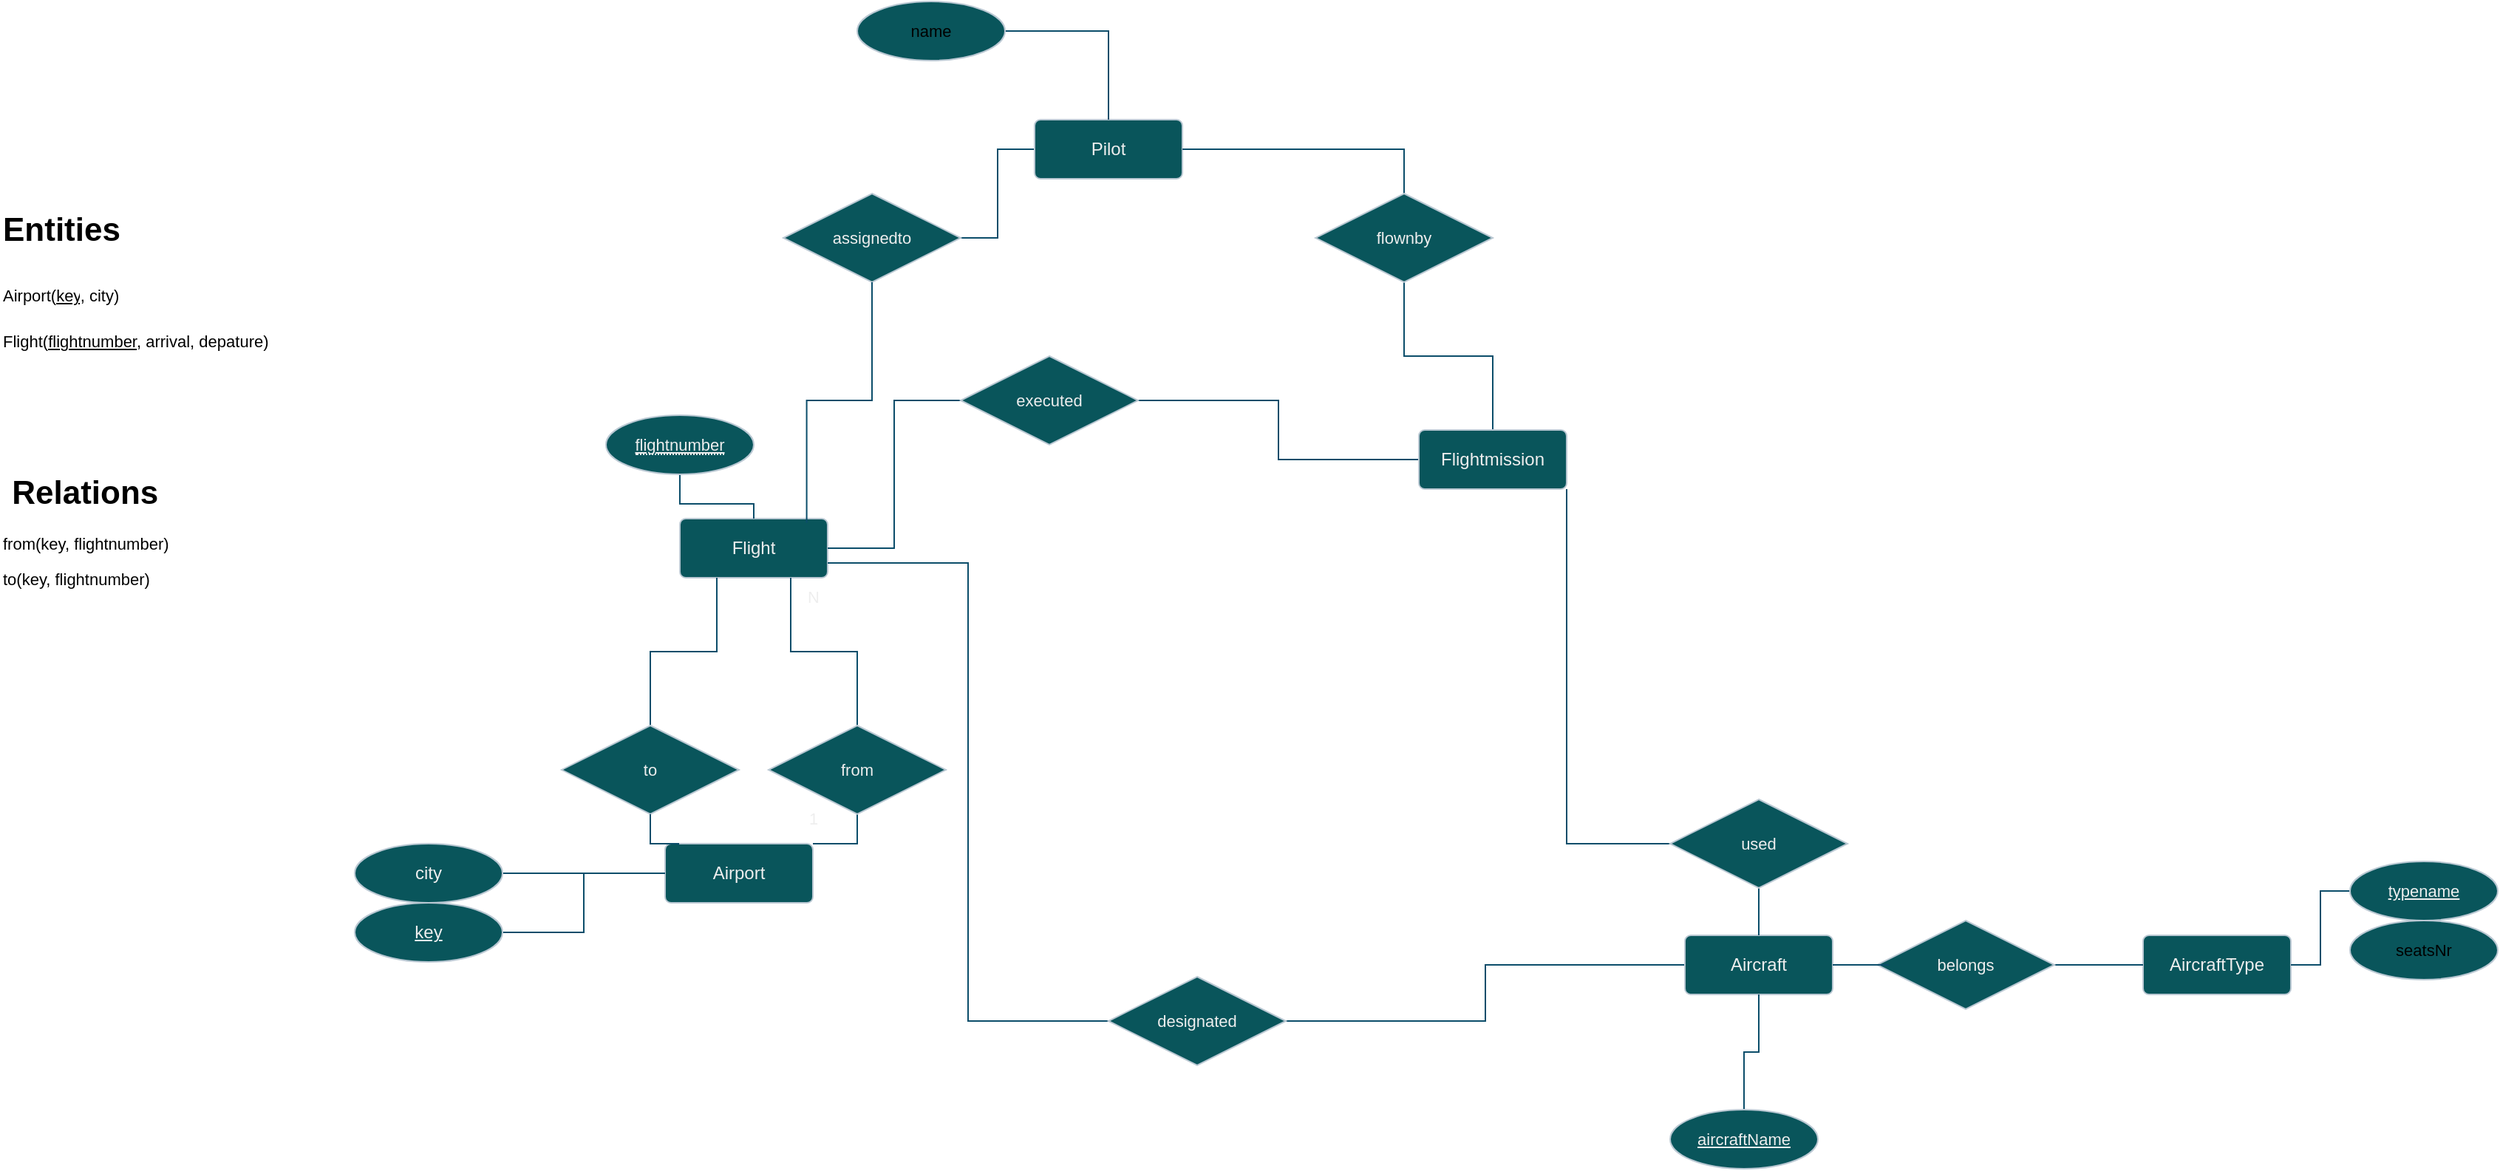 <mxfile version="26.2.2">
  <diagram name="Seite-1" id="MNXvzrmy9CHQ8GovuJ1v">
    <mxGraphModel dx="2550" dy="2198" grid="1" gridSize="10" guides="1" tooltips="1" connect="1" arrows="1" fold="1" page="1" pageScale="1" pageWidth="827" pageHeight="1169" math="0" shadow="0">
      <root>
        <mxCell id="0" />
        <mxCell id="1" parent="0" />
        <mxCell id="xQ-6RaD-XH55vwceCIZa-15" style="edgeStyle=orthogonalEdgeStyle;shape=connector;rounded=0;orthogonalLoop=1;jettySize=auto;html=1;exitX=1;exitY=0;exitDx=0;exitDy=0;entryX=0.5;entryY=1;entryDx=0;entryDy=0;strokeColor=#0B4D6A;align=center;verticalAlign=middle;fontFamily=Helvetica;fontSize=11;fontColor=default;labelBackgroundColor=none;startFill=0;endArrow=none;" edge="1" parent="1" source="vquQ1AeAsl4T5Lc66v6B-1" target="xQ-6RaD-XH55vwceCIZa-12">
          <mxGeometry relative="1" as="geometry" />
        </mxCell>
        <mxCell id="vquQ1AeAsl4T5Lc66v6B-1" value="Airport" style="rounded=1;arcSize=10;whiteSpace=wrap;html=1;align=center;labelBackgroundColor=none;fillColor=#09555B;strokeColor=#BAC8D3;fontColor=#EEEEEE;" parent="1" vertex="1">
          <mxGeometry x="140" y="-30" width="100" height="40" as="geometry" />
        </mxCell>
        <mxCell id="xQ-6RaD-XH55vwceCIZa-31" style="edgeStyle=orthogonalEdgeStyle;shape=connector;rounded=0;orthogonalLoop=1;jettySize=auto;html=1;entryX=0;entryY=0.5;entryDx=0;entryDy=0;strokeColor=#0B4D6A;align=center;verticalAlign=middle;fontFamily=Helvetica;fontSize=11;fontColor=default;labelBackgroundColor=none;startFill=0;endArrow=none;" edge="1" parent="1" source="xQ-6RaD-XH55vwceCIZa-33" target="xQ-6RaD-XH55vwceCIZa-1">
          <mxGeometry relative="1" as="geometry" />
        </mxCell>
        <mxCell id="xQ-6RaD-XH55vwceCIZa-34" style="edgeStyle=orthogonalEdgeStyle;shape=connector;rounded=0;orthogonalLoop=1;jettySize=auto;html=1;exitX=1;exitY=0.5;exitDx=0;exitDy=0;entryX=0;entryY=0.5;entryDx=0;entryDy=0;strokeColor=#0B4D6A;align=center;verticalAlign=middle;fontFamily=Helvetica;fontSize=11;fontColor=default;labelBackgroundColor=none;startFill=0;endArrow=none;" edge="1" parent="1" source="xQ-6RaD-XH55vwceCIZa-36" target="xQ-6RaD-XH55vwceCIZa-2">
          <mxGeometry relative="1" as="geometry" />
        </mxCell>
        <mxCell id="xQ-6RaD-XH55vwceCIZa-37" style="edgeStyle=orthogonalEdgeStyle;shape=connector;rounded=0;orthogonalLoop=1;jettySize=auto;html=1;entryX=0;entryY=0.5;entryDx=0;entryDy=0;strokeColor=#0B4D6A;align=center;verticalAlign=middle;fontFamily=Helvetica;fontSize=11;fontColor=default;labelBackgroundColor=none;startFill=0;endArrow=none;" edge="1" parent="1" source="xQ-6RaD-XH55vwceCIZa-39" target="xQ-6RaD-XH55vwceCIZa-4">
          <mxGeometry relative="1" as="geometry" />
        </mxCell>
        <mxCell id="vquQ1AeAsl4T5Lc66v6B-2" value="Flight" style="rounded=1;arcSize=10;whiteSpace=wrap;html=1;align=center;labelBackgroundColor=none;fillColor=#09555B;strokeColor=#BAC8D3;fontColor=#EEEEEE;shape=label;" parent="1" vertex="1">
          <mxGeometry x="150" y="-250" width="100" height="40" as="geometry" />
        </mxCell>
        <mxCell id="xQ-6RaD-XH55vwceCIZa-40" style="edgeStyle=orthogonalEdgeStyle;shape=connector;rounded=0;orthogonalLoop=1;jettySize=auto;html=1;entryX=0.5;entryY=0;entryDx=0;entryDy=0;strokeColor=#0B4D6A;align=center;verticalAlign=middle;fontFamily=Helvetica;fontSize=11;fontColor=default;labelBackgroundColor=none;startFill=0;endArrow=none;" edge="1" parent="1" source="xQ-6RaD-XH55vwceCIZa-41" target="xQ-6RaD-XH55vwceCIZa-4">
          <mxGeometry relative="1" as="geometry" />
        </mxCell>
        <mxCell id="xQ-6RaD-XH55vwceCIZa-1" value="Pilot" style="rounded=1;arcSize=10;whiteSpace=wrap;html=1;align=center;labelBackgroundColor=none;fillColor=#09555B;strokeColor=#BAC8D3;fontColor=#EEEEEE;" vertex="1" parent="1">
          <mxGeometry x="390" y="-520" width="100" height="40" as="geometry" />
        </mxCell>
        <mxCell id="xQ-6RaD-XH55vwceCIZa-2" value="Aircraft" style="rounded=1;arcSize=10;whiteSpace=wrap;html=1;align=center;labelBackgroundColor=none;fillColor=#09555B;strokeColor=#BAC8D3;fontColor=#EEEEEE;" vertex="1" parent="1">
          <mxGeometry x="830" y="32" width="100" height="40" as="geometry" />
        </mxCell>
        <mxCell id="xQ-6RaD-XH55vwceCIZa-3" value="AircraftType" style="rounded=1;arcSize=10;whiteSpace=wrap;html=1;align=center;labelBackgroundColor=none;fillColor=#09555B;strokeColor=#BAC8D3;fontColor=#EEEEEE;" vertex="1" parent="1">
          <mxGeometry x="1140" y="32" width="100" height="40" as="geometry" />
        </mxCell>
        <mxCell id="xQ-6RaD-XH55vwceCIZa-44" style="edgeStyle=orthogonalEdgeStyle;shape=connector;rounded=0;orthogonalLoop=1;jettySize=auto;html=1;exitX=0.5;exitY=1;exitDx=0;exitDy=0;entryX=0.5;entryY=0;entryDx=0;entryDy=0;strokeColor=#0B4D6A;align=center;verticalAlign=middle;fontFamily=Helvetica;fontSize=11;fontColor=default;labelBackgroundColor=none;startFill=0;endArrow=none;" edge="1" parent="1" source="xQ-6RaD-XH55vwceCIZa-46" target="xQ-6RaD-XH55vwceCIZa-2">
          <mxGeometry relative="1" as="geometry" />
        </mxCell>
        <mxCell id="xQ-6RaD-XH55vwceCIZa-4" value="Flightmission" style="rounded=1;arcSize=10;whiteSpace=wrap;html=1;align=center;labelBackgroundColor=none;fillColor=#09555B;strokeColor=#BAC8D3;fontColor=#EEEEEE;" vertex="1" parent="1">
          <mxGeometry x="650" y="-310" width="100" height="40" as="geometry" />
        </mxCell>
        <mxCell id="xQ-6RaD-XH55vwceCIZa-9" style="edgeStyle=orthogonalEdgeStyle;rounded=0;orthogonalLoop=1;jettySize=auto;html=1;entryX=0;entryY=0.5;entryDx=0;entryDy=0;strokeColor=#0B4D6A;endArrow=none;startFill=0;labelBackgroundColor=none;fontColor=default;" edge="1" parent="1" source="xQ-6RaD-XH55vwceCIZa-8" target="vquQ1AeAsl4T5Lc66v6B-1">
          <mxGeometry relative="1" as="geometry" />
        </mxCell>
        <mxCell id="xQ-6RaD-XH55vwceCIZa-8" value="city" style="ellipse;whiteSpace=wrap;html=1;align=center;strokeColor=#BAC8D3;fontColor=#EEEEEE;fillColor=#09555B;labelBackgroundColor=none;" vertex="1" parent="1">
          <mxGeometry x="-70" y="-30" width="100" height="40" as="geometry" />
        </mxCell>
        <mxCell id="xQ-6RaD-XH55vwceCIZa-20" style="edgeStyle=orthogonalEdgeStyle;shape=connector;rounded=0;orthogonalLoop=1;jettySize=auto;html=1;entryX=0.75;entryY=1;entryDx=0;entryDy=0;strokeColor=#0B4D6A;align=center;verticalAlign=middle;fontFamily=Helvetica;fontSize=11;fontColor=default;labelBackgroundColor=none;startFill=0;endArrow=none;" edge="1" parent="1" source="xQ-6RaD-XH55vwceCIZa-12" target="vquQ1AeAsl4T5Lc66v6B-2">
          <mxGeometry relative="1" as="geometry" />
        </mxCell>
        <mxCell id="xQ-6RaD-XH55vwceCIZa-12" value="from" style="shape=rhombus;perimeter=rhombusPerimeter;whiteSpace=wrap;html=1;align=center;strokeColor=#BAC8D3;fontFamily=Helvetica;fontSize=11;fontColor=#EEEEEE;labelBackgroundColor=none;fillColor=#09555B;" vertex="1" parent="1">
          <mxGeometry x="210" y="-110" width="120" height="60" as="geometry" />
        </mxCell>
        <mxCell id="xQ-6RaD-XH55vwceCIZa-21" style="edgeStyle=orthogonalEdgeStyle;shape=connector;rounded=0;orthogonalLoop=1;jettySize=auto;html=1;entryX=0.25;entryY=1;entryDx=0;entryDy=0;strokeColor=#0B4D6A;align=center;verticalAlign=middle;fontFamily=Helvetica;fontSize=11;fontColor=default;labelBackgroundColor=none;startFill=0;endArrow=none;" edge="1" parent="1" source="xQ-6RaD-XH55vwceCIZa-13" target="vquQ1AeAsl4T5Lc66v6B-2">
          <mxGeometry relative="1" as="geometry" />
        </mxCell>
        <mxCell id="xQ-6RaD-XH55vwceCIZa-13" value="to" style="shape=rhombus;perimeter=rhombusPerimeter;whiteSpace=wrap;html=1;align=center;strokeColor=#BAC8D3;fontFamily=Helvetica;fontSize=11;fontColor=#EEEEEE;labelBackgroundColor=none;fillColor=#09555B;" vertex="1" parent="1">
          <mxGeometry x="70" y="-110" width="120" height="60" as="geometry" />
        </mxCell>
        <mxCell id="xQ-6RaD-XH55vwceCIZa-14" value="&lt;h1 style=&quot;margin-top: 0px;&quot;&gt;&lt;font style=&quot;color: rgb(0, 0, 0);&quot;&gt;Entities&lt;/font&gt;&lt;/h1&gt;&lt;h1 style=&quot;margin-top: 0px;&quot;&gt;&lt;font style=&quot;color: rgb(0, 0, 0);&quot;&gt;&lt;span style=&quot;background-color: light-dark(#ffffff, var(--ge-dark-color, #121212)); font-size: 11px; font-weight: 400;&quot;&gt;Airport(&lt;/span&gt;&lt;u style=&quot;background-color: light-dark(#ffffff, var(--ge-dark-color, #121212)); font-size: 11px; font-weight: 400;&quot;&gt;key&lt;/u&gt;&lt;span style=&quot;background-color: light-dark(#ffffff, var(--ge-dark-color, #121212)); font-size: 11px; font-weight: 400;&quot;&gt;, city)&lt;/span&gt;&lt;/font&gt;&lt;/h1&gt;&lt;div&gt;&lt;span style=&quot;background-color: light-dark(#ffffff, var(--ge-dark-color, #121212)); font-size: 11px; font-weight: 400;&quot;&gt;&lt;font style=&quot;color: rgb(0, 0, 0);&quot;&gt;Flight(&lt;u&gt;flightnumber&lt;/u&gt;, arrival, depature)&lt;/font&gt;&lt;/span&gt;&lt;/div&gt;&lt;h1 style=&quot;margin-top: 0px;&quot;&gt;&lt;font style=&quot;color: rgb(0, 0, 0);&quot;&gt;&lt;br&gt;&lt;/font&gt;&lt;/h1&gt;&lt;h1 style=&quot;margin-top: 0px;&quot;&gt;&lt;font style=&quot;color: rgb(0, 0, 0);&quot;&gt;&lt;br&gt;&lt;/font&gt;&lt;/h1&gt;&lt;h1 style=&quot;margin-top: 0px;&quot;&gt;&lt;font style=&quot;color: rgb(0, 0, 0);&quot;&gt;&amp;nbsp;Relations&lt;/font&gt;&lt;/h1&gt;&lt;p&gt;&lt;span style=&quot;color: rgb(0, 0, 0);&quot;&gt;from(key, flightnumber)&lt;/span&gt;&lt;/p&gt;&lt;p&gt;&lt;span style=&quot;color: rgb(0, 0, 0);&quot;&gt;to(key, flightnumber)&lt;/span&gt;&lt;span style=&quot;color: rgb(0, 0, 0);&quot;&gt;&lt;/span&gt;&lt;/p&gt;" style="text;html=1;whiteSpace=wrap;overflow=hidden;rounded=0;fontFamily=Helvetica;fontSize=11;fontColor=#EEEEEE;labelBackgroundColor=none;" vertex="1" parent="1">
          <mxGeometry x="-310" y="-465" width="240" height="350" as="geometry" />
        </mxCell>
        <mxCell id="xQ-6RaD-XH55vwceCIZa-17" style="edgeStyle=orthogonalEdgeStyle;shape=connector;rounded=0;orthogonalLoop=1;jettySize=auto;html=1;entryX=0;entryY=0.5;entryDx=0;entryDy=0;strokeColor=#0B4D6A;align=center;verticalAlign=middle;fontFamily=Helvetica;fontSize=11;fontColor=default;labelBackgroundColor=none;startFill=0;endArrow=none;" edge="1" parent="1" source="xQ-6RaD-XH55vwceCIZa-16" target="vquQ1AeAsl4T5Lc66v6B-1">
          <mxGeometry relative="1" as="geometry" />
        </mxCell>
        <mxCell id="xQ-6RaD-XH55vwceCIZa-16" value="&lt;u&gt;key&lt;/u&gt;" style="ellipse;whiteSpace=wrap;html=1;align=center;strokeColor=#BAC8D3;fontColor=#EEEEEE;fillColor=#09555B;labelBackgroundColor=none;" vertex="1" parent="1">
          <mxGeometry x="-70" y="10" width="100" height="40" as="geometry" />
        </mxCell>
        <mxCell id="xQ-6RaD-XH55vwceCIZa-19" style="edgeStyle=orthogonalEdgeStyle;shape=connector;rounded=0;orthogonalLoop=1;jettySize=auto;html=1;entryX=0.5;entryY=0;entryDx=0;entryDy=0;strokeColor=#0B4D6A;align=center;verticalAlign=middle;fontFamily=Helvetica;fontSize=11;fontColor=default;labelBackgroundColor=none;startFill=0;endArrow=none;" edge="1" parent="1" source="xQ-6RaD-XH55vwceCIZa-18" target="vquQ1AeAsl4T5Lc66v6B-2">
          <mxGeometry relative="1" as="geometry" />
        </mxCell>
        <mxCell id="xQ-6RaD-XH55vwceCIZa-18" value="&lt;span style=&quot;border-bottom: 1px dotted&quot;&gt;&lt;u&gt;flightnumber&lt;/u&gt;&lt;/span&gt;" style="ellipse;whiteSpace=wrap;html=1;align=center;strokeColor=#BAC8D3;fontFamily=Helvetica;fontSize=11;fontColor=#EEEEEE;labelBackgroundColor=none;fillColor=#09555B;" vertex="1" parent="1">
          <mxGeometry x="100" y="-320" width="100" height="40" as="geometry" />
        </mxCell>
        <mxCell id="xQ-6RaD-XH55vwceCIZa-22" style="edgeStyle=orthogonalEdgeStyle;shape=connector;rounded=0;orthogonalLoop=1;jettySize=auto;html=1;entryX=0.09;entryY=0.025;entryDx=0;entryDy=0;entryPerimeter=0;strokeColor=#0B4D6A;align=center;verticalAlign=middle;fontFamily=Helvetica;fontSize=11;fontColor=default;labelBackgroundColor=none;startFill=0;endArrow=none;" edge="1" parent="1" source="xQ-6RaD-XH55vwceCIZa-13" target="vquQ1AeAsl4T5Lc66v6B-1">
          <mxGeometry relative="1" as="geometry" />
        </mxCell>
        <mxCell id="xQ-6RaD-XH55vwceCIZa-24" value="N" style="text;html=1;align=center;verticalAlign=middle;resizable=0;points=[];autosize=1;strokeColor=none;fillColor=none;fontFamily=Helvetica;fontSize=11;fontColor=#EEEEEE;labelBackgroundColor=none;" vertex="1" parent="1">
          <mxGeometry x="225" y="-212" width="30" height="30" as="geometry" />
        </mxCell>
        <mxCell id="xQ-6RaD-XH55vwceCIZa-25" value="1" style="text;html=1;align=center;verticalAlign=middle;resizable=0;points=[];autosize=1;strokeColor=none;fillColor=none;fontFamily=Helvetica;fontSize=11;fontColor=#EEEEEE;labelBackgroundColor=none;" vertex="1" parent="1">
          <mxGeometry x="225" y="-62" width="30" height="30" as="geometry" />
        </mxCell>
        <mxCell id="xQ-6RaD-XH55vwceCIZa-29" style="edgeStyle=orthogonalEdgeStyle;shape=connector;rounded=0;orthogonalLoop=1;jettySize=auto;html=1;entryX=0;entryY=0.5;entryDx=0;entryDy=0;strokeColor=#0B4D6A;align=center;verticalAlign=middle;fontFamily=Helvetica;fontSize=11;fontColor=default;labelBackgroundColor=none;startFill=0;endArrow=none;" edge="1" parent="1" source="xQ-6RaD-XH55vwceCIZa-27" target="xQ-6RaD-XH55vwceCIZa-3">
          <mxGeometry relative="1" as="geometry" />
        </mxCell>
        <mxCell id="xQ-6RaD-XH55vwceCIZa-27" value="belongs" style="shape=rhombus;perimeter=rhombusPerimeter;whiteSpace=wrap;html=1;align=center;strokeColor=#BAC8D3;fontFamily=Helvetica;fontSize=11;fontColor=#EEEEEE;labelBackgroundColor=none;fillColor=#09555B;" vertex="1" parent="1">
          <mxGeometry x="960" y="22" width="120" height="60" as="geometry" />
        </mxCell>
        <mxCell id="xQ-6RaD-XH55vwceCIZa-28" style="edgeStyle=orthogonalEdgeStyle;shape=connector;rounded=0;orthogonalLoop=1;jettySize=auto;html=1;exitX=1;exitY=0.5;exitDx=0;exitDy=0;entryX=0.067;entryY=0.5;entryDx=0;entryDy=0;entryPerimeter=0;strokeColor=#0B4D6A;align=center;verticalAlign=middle;fontFamily=Helvetica;fontSize=11;fontColor=default;labelBackgroundColor=none;startFill=0;endArrow=none;" edge="1" parent="1" source="xQ-6RaD-XH55vwceCIZa-2" target="xQ-6RaD-XH55vwceCIZa-27">
          <mxGeometry relative="1" as="geometry" />
        </mxCell>
        <mxCell id="xQ-6RaD-XH55vwceCIZa-33" value="assignedto" style="shape=rhombus;perimeter=rhombusPerimeter;whiteSpace=wrap;html=1;align=center;strokeColor=#BAC8D3;fontFamily=Helvetica;fontSize=11;fontColor=#EEEEEE;labelBackgroundColor=none;fillColor=#09555B;" vertex="1" parent="1">
          <mxGeometry x="220" y="-470" width="120" height="60" as="geometry" />
        </mxCell>
        <mxCell id="xQ-6RaD-XH55vwceCIZa-35" value="" style="edgeStyle=orthogonalEdgeStyle;shape=connector;rounded=0;orthogonalLoop=1;jettySize=auto;html=1;exitX=1;exitY=0.75;exitDx=0;exitDy=0;entryX=0;entryY=0.5;entryDx=0;entryDy=0;strokeColor=#0B4D6A;align=center;verticalAlign=middle;fontFamily=Helvetica;fontSize=11;fontColor=default;labelBackgroundColor=none;startFill=0;endArrow=none;" edge="1" parent="1" source="vquQ1AeAsl4T5Lc66v6B-2" target="xQ-6RaD-XH55vwceCIZa-36">
          <mxGeometry relative="1" as="geometry">
            <mxPoint x="250" y="-220" as="sourcePoint" />
            <mxPoint x="610" y="-130" as="targetPoint" />
          </mxGeometry>
        </mxCell>
        <mxCell id="xQ-6RaD-XH55vwceCIZa-36" value="designated" style="shape=rhombus;perimeter=rhombusPerimeter;whiteSpace=wrap;html=1;align=center;strokeColor=#BAC8D3;fontFamily=Helvetica;fontSize=11;fontColor=#EEEEEE;labelBackgroundColor=none;fillColor=#09555B;" vertex="1" parent="1">
          <mxGeometry x="440" y="60" width="120" height="60" as="geometry" />
        </mxCell>
        <mxCell id="xQ-6RaD-XH55vwceCIZa-38" value="" style="edgeStyle=orthogonalEdgeStyle;shape=connector;rounded=0;orthogonalLoop=1;jettySize=auto;html=1;entryX=0;entryY=0.5;entryDx=0;entryDy=0;strokeColor=#0B4D6A;align=center;verticalAlign=middle;fontFamily=Helvetica;fontSize=11;fontColor=default;labelBackgroundColor=none;startFill=0;endArrow=none;exitX=1;exitY=0.5;exitDx=0;exitDy=0;" edge="1" parent="1" source="vquQ1AeAsl4T5Lc66v6B-2" target="xQ-6RaD-XH55vwceCIZa-39">
          <mxGeometry relative="1" as="geometry">
            <mxPoint x="300" y="-300" as="sourcePoint" />
            <mxPoint x="500" y="-360" as="targetPoint" />
          </mxGeometry>
        </mxCell>
        <mxCell id="xQ-6RaD-XH55vwceCIZa-39" value="executed" style="shape=rhombus;perimeter=rhombusPerimeter;whiteSpace=wrap;html=1;align=center;strokeColor=#BAC8D3;fontFamily=Helvetica;fontSize=11;fontColor=#EEEEEE;labelBackgroundColor=none;fillColor=#09555B;" vertex="1" parent="1">
          <mxGeometry x="340" y="-360" width="120" height="60" as="geometry" />
        </mxCell>
        <mxCell id="xQ-6RaD-XH55vwceCIZa-42" value="" style="edgeStyle=orthogonalEdgeStyle;shape=connector;rounded=0;orthogonalLoop=1;jettySize=auto;html=1;entryX=0.5;entryY=0;entryDx=0;entryDy=0;strokeColor=#0B4D6A;align=center;verticalAlign=middle;fontFamily=Helvetica;fontSize=11;fontColor=default;labelBackgroundColor=none;startFill=0;endArrow=none;" edge="1" parent="1" source="xQ-6RaD-XH55vwceCIZa-1" target="xQ-6RaD-XH55vwceCIZa-41">
          <mxGeometry relative="1" as="geometry">
            <mxPoint x="415" y="-490" as="sourcePoint" />
            <mxPoint x="550" y="-380" as="targetPoint" />
          </mxGeometry>
        </mxCell>
        <mxCell id="xQ-6RaD-XH55vwceCIZa-41" value="flownby" style="shape=rhombus;perimeter=rhombusPerimeter;whiteSpace=wrap;html=1;align=center;strokeColor=#BAC8D3;fontFamily=Helvetica;fontSize=11;fontColor=#EEEEEE;labelBackgroundColor=none;fillColor=#09555B;" vertex="1" parent="1">
          <mxGeometry x="580" y="-470" width="120" height="60" as="geometry" />
        </mxCell>
        <mxCell id="xQ-6RaD-XH55vwceCIZa-45" value="" style="edgeStyle=orthogonalEdgeStyle;shape=connector;rounded=0;orthogonalLoop=1;jettySize=auto;html=1;exitX=1;exitY=1;exitDx=0;exitDy=0;entryX=0;entryY=0.5;entryDx=0;entryDy=0;strokeColor=#0B4D6A;align=center;verticalAlign=middle;fontFamily=Helvetica;fontSize=11;fontColor=default;labelBackgroundColor=none;startFill=0;endArrow=none;" edge="1" parent="1" source="xQ-6RaD-XH55vwceCIZa-4" target="xQ-6RaD-XH55vwceCIZa-46">
          <mxGeometry relative="1" as="geometry">
            <mxPoint x="550" y="-270" as="sourcePoint" />
            <mxPoint x="660" y="-150" as="targetPoint" />
          </mxGeometry>
        </mxCell>
        <mxCell id="xQ-6RaD-XH55vwceCIZa-46" value="used" style="shape=rhombus;perimeter=rhombusPerimeter;whiteSpace=wrap;html=1;align=center;strokeColor=#BAC8D3;fontFamily=Helvetica;fontSize=11;fontColor=#EEEEEE;labelBackgroundColor=none;fillColor=#09555B;" vertex="1" parent="1">
          <mxGeometry x="820" y="-60" width="120" height="60" as="geometry" />
        </mxCell>
        <mxCell id="xQ-6RaD-XH55vwceCIZa-48" style="edgeStyle=orthogonalEdgeStyle;shape=connector;rounded=0;orthogonalLoop=1;jettySize=auto;html=1;entryX=0.858;entryY=0.071;entryDx=0;entryDy=0;entryPerimeter=0;strokeColor=#0B4D6A;align=center;verticalAlign=middle;fontFamily=Helvetica;fontSize=11;fontColor=default;labelBackgroundColor=none;startFill=0;endArrow=none;" edge="1" parent="1" source="xQ-6RaD-XH55vwceCIZa-33" target="vquQ1AeAsl4T5Lc66v6B-2">
          <mxGeometry relative="1" as="geometry" />
        </mxCell>
        <mxCell id="xQ-6RaD-XH55vwceCIZa-50" style="edgeStyle=orthogonalEdgeStyle;rounded=0;orthogonalLoop=1;jettySize=auto;html=1;entryX=1;entryY=0.5;entryDx=0;entryDy=0;strokeColor=#0B4D6A;endArrow=none;startFill=0;" edge="1" parent="1" source="xQ-6RaD-XH55vwceCIZa-49" target="xQ-6RaD-XH55vwceCIZa-3">
          <mxGeometry relative="1" as="geometry" />
        </mxCell>
        <mxCell id="xQ-6RaD-XH55vwceCIZa-49" value="&lt;u&gt;typename&lt;/u&gt;" style="ellipse;whiteSpace=wrap;html=1;align=center;strokeColor=#BAC8D3;fontFamily=Helvetica;fontSize=11;fontColor=#EEEEEE;labelBackgroundColor=none;fillColor=#09555B;" vertex="1" parent="1">
          <mxGeometry x="1280" y="-18" width="100" height="40" as="geometry" />
        </mxCell>
        <mxCell id="xQ-6RaD-XH55vwceCIZa-51" value="seatsNr" style="ellipse;whiteSpace=wrap;html=1;align=center;strokeColor=#BAC8D3;fontFamily=Helvetica;fontSize=11;fontColor=default;labelBackgroundColor=none;fillColor=#09555B;" vertex="1" parent="1">
          <mxGeometry x="1280" y="22" width="100" height="40" as="geometry" />
        </mxCell>
        <mxCell id="xQ-6RaD-XH55vwceCIZa-55" style="edgeStyle=orthogonalEdgeStyle;shape=connector;rounded=0;orthogonalLoop=1;jettySize=auto;html=1;entryX=0.5;entryY=0;entryDx=0;entryDy=0;strokeColor=#0B4D6A;align=center;verticalAlign=middle;fontFamily=Helvetica;fontSize=11;fontColor=default;labelBackgroundColor=none;startFill=0;endArrow=none;" edge="1" parent="1" source="xQ-6RaD-XH55vwceCIZa-52" target="xQ-6RaD-XH55vwceCIZa-1">
          <mxGeometry relative="1" as="geometry" />
        </mxCell>
        <mxCell id="xQ-6RaD-XH55vwceCIZa-52" value="name" style="ellipse;whiteSpace=wrap;html=1;align=center;strokeColor=#BAC8D3;fontFamily=Helvetica;fontSize=11;fontColor=default;labelBackgroundColor=none;fillColor=#09555B;" vertex="1" parent="1">
          <mxGeometry x="270" y="-600" width="100" height="40" as="geometry" />
        </mxCell>
        <mxCell id="xQ-6RaD-XH55vwceCIZa-54" style="edgeStyle=orthogonalEdgeStyle;shape=connector;rounded=0;orthogonalLoop=1;jettySize=auto;html=1;entryX=0.5;entryY=1;entryDx=0;entryDy=0;strokeColor=#0B4D6A;align=center;verticalAlign=middle;fontFamily=Helvetica;fontSize=11;fontColor=default;labelBackgroundColor=none;startFill=0;endArrow=none;" edge="1" parent="1" source="xQ-6RaD-XH55vwceCIZa-53" target="xQ-6RaD-XH55vwceCIZa-2">
          <mxGeometry relative="1" as="geometry" />
        </mxCell>
        <mxCell id="xQ-6RaD-XH55vwceCIZa-53" value="&lt;u&gt;aircraftName&lt;/u&gt;" style="ellipse;whiteSpace=wrap;html=1;align=center;strokeColor=#BAC8D3;fontFamily=Helvetica;fontSize=11;fontColor=#EEEEEE;labelBackgroundColor=none;fillColor=#09555B;" vertex="1" parent="1">
          <mxGeometry x="820" y="150" width="100" height="40" as="geometry" />
        </mxCell>
      </root>
    </mxGraphModel>
  </diagram>
</mxfile>
